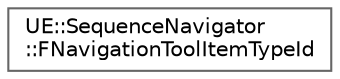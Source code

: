 digraph "Graphical Class Hierarchy"
{
 // INTERACTIVE_SVG=YES
 // LATEX_PDF_SIZE
  bgcolor="transparent";
  edge [fontname=Helvetica,fontsize=10,labelfontname=Helvetica,labelfontsize=10];
  node [fontname=Helvetica,fontsize=10,shape=box,height=0.2,width=0.4];
  rankdir="LR";
  Node0 [id="Node000000",label="UE::SequenceNavigator\l::FNavigationToolItemTypeId",height=0.2,width=0.4,color="grey40", fillcolor="white", style="filled",URL="$dc/d76/classUE_1_1SequenceNavigator_1_1FNavigationToolItemTypeId.html",tooltip=" "];
}
